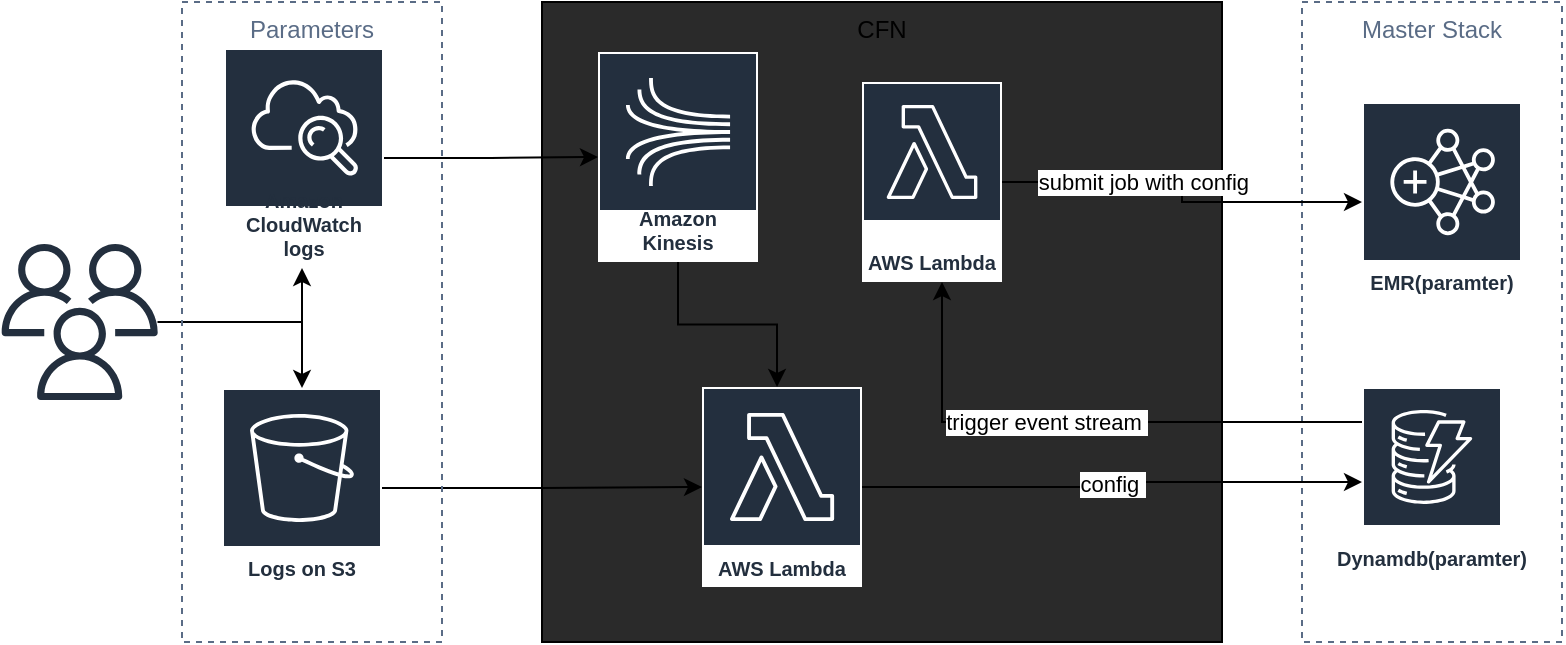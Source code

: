 <mxfile version="13.7.9" type="embed"><diagram id="7a2RZcK-Xr8AZXKaNGfy" name="Page-1"><mxGraphModel dx="1332" dy="695" grid="1" gridSize="10" guides="1" tooltips="1" connect="1" arrows="1" fold="1" page="1" pageScale="1" pageWidth="850" pageHeight="1100" math="0" shadow="0"><root><mxCell id="0"/><mxCell id="1" parent="0"/><mxCell id="aOXkhVarUdB6gYOYam7E-18" value="CFN&#10;" style="dashed=0;verticalAlign=top;fontStyle=0;fillColor=#2A2A2A;" parent="1" vertex="1"><mxGeometry x="300" y="170" width="340" height="320" as="geometry"/></mxCell><mxCell id="aOXkhVarUdB6gYOYam7E-27" value="Master Stack" style="fillColor=none;strokeColor=#5A6C86;dashed=1;verticalAlign=top;fontStyle=0;fontColor=#5A6C86;" parent="1" vertex="1"><mxGeometry x="680" y="170" width="130" height="320" as="geometry"/></mxCell><mxCell id="aOXkhVarUdB6gYOYam7E-7" style="edgeStyle=orthogonalEdgeStyle;rounded=0;orthogonalLoop=1;jettySize=auto;html=1;" parent="1" source="aOXkhVarUdB6gYOYam7E-25" target="aOXkhVarUdB6gYOYam7E-6" edge="1"><mxGeometry relative="1" as="geometry"><mxPoint x="280" y="240" as="sourcePoint"/></mxGeometry></mxCell><mxCell id="aOXkhVarUdB6gYOYam7E-4" style="edgeStyle=orthogonalEdgeStyle;rounded=0;orthogonalLoop=1;jettySize=auto;html=1;" parent="1" source="aOXkhVarUdB6gYOYam7E-24" target="aOXkhVarUdB6gYOYam7E-23" edge="1"><mxGeometry relative="1" as="geometry"><mxPoint x="230" y="470" as="sourcePoint"/><mxPoint x="400" y="551.16" as="targetPoint"/></mxGeometry></mxCell><mxCell id="aOXkhVarUdB6gYOYam7E-10" value="config&amp;nbsp;" style="edgeStyle=orthogonalEdgeStyle;rounded=0;orthogonalLoop=1;jettySize=auto;html=1;" parent="1" source="aOXkhVarUdB6gYOYam7E-23" target="aOXkhVarUdB6gYOYam7E-9" edge="1"><mxGeometry relative="1" as="geometry"><mxPoint x="475" y="545" as="sourcePoint"/></mxGeometry></mxCell><mxCell id="aOXkhVarUdB6gYOYam7E-8" value="" style="edgeStyle=orthogonalEdgeStyle;rounded=0;orthogonalLoop=1;jettySize=auto;html=1;entryX=0.469;entryY=0;entryDx=0;entryDy=0;entryPerimeter=0;" parent="1" source="aOXkhVarUdB6gYOYam7E-6" target="aOXkhVarUdB6gYOYam7E-23" edge="1"><mxGeometry relative="1" as="geometry"><mxPoint x="437.5" y="510" as="targetPoint"/></mxGeometry></mxCell><mxCell id="aOXkhVarUdB6gYOYam7E-6" value="Amazon Kinesis" style="outlineConnect=0;fontColor=#232F3E;gradientColor=none;strokeColor=#ffffff;fillColor=#232F3E;dashed=0;verticalLabelPosition=middle;verticalAlign=bottom;align=center;html=1;whiteSpace=wrap;fontSize=10;fontStyle=1;spacing=3;shape=mxgraph.aws4.productIcon;prIcon=mxgraph.aws4.kinesis;" parent="1" vertex="1"><mxGeometry x="328" y="195" width="80" height="105" as="geometry"/></mxCell><mxCell id="aOXkhVarUdB6gYOYam7E-13" value="trigger event stream&amp;nbsp;" style="edgeStyle=orthogonalEdgeStyle;rounded=0;orthogonalLoop=1;jettySize=auto;html=1;" parent="1" source="aOXkhVarUdB6gYOYam7E-9" target="aOXkhVarUdB6gYOYam7E-12" edge="1"><mxGeometry x="0.14" relative="1" as="geometry"><mxPoint x="760" y="363" as="sourcePoint"/><Array as="points"><mxPoint x="500" y="380"/></Array><mxPoint x="1" as="offset"/></mxGeometry></mxCell><mxCell id="aOXkhVarUdB6gYOYam7E-9" value="Dynamdb(paramter)" style="outlineConnect=0;fontColor=#232F3E;gradientColor=none;strokeColor=#ffffff;fillColor=#232F3E;dashed=0;verticalLabelPosition=middle;verticalAlign=bottom;align=center;html=1;whiteSpace=wrap;fontSize=10;fontStyle=1;spacing=3;shape=mxgraph.aws4.productIcon;prIcon=mxgraph.aws4.dynamodb;" parent="1" vertex="1"><mxGeometry x="710" y="362.5" width="70" height="95" as="geometry"/></mxCell><mxCell id="aOXkhVarUdB6gYOYam7E-16" style="edgeStyle=orthogonalEdgeStyle;rounded=0;orthogonalLoop=1;jettySize=auto;html=1;" parent="1" source="aOXkhVarUdB6gYOYam7E-12" target="aOXkhVarUdB6gYOYam7E-15" edge="1"><mxGeometry relative="1" as="geometry"/></mxCell><mxCell id="aOXkhVarUdB6gYOYam7E-17" value="submit job with config&amp;nbsp;" style="edgeLabel;html=1;align=center;verticalAlign=middle;resizable=0;points=[];" parent="aOXkhVarUdB6gYOYam7E-16" vertex="1" connectable="0"><mxGeometry x="-0.45" y="-1" relative="1" as="geometry"><mxPoint x="19" y="-1" as="offset"/></mxGeometry></mxCell><mxCell id="aOXkhVarUdB6gYOYam7E-12" value="AWS Lambda" style="outlineConnect=0;fontColor=#232F3E;gradientColor=none;strokeColor=#ffffff;fillColor=#232F3E;dashed=0;verticalLabelPosition=middle;verticalAlign=bottom;align=center;html=1;whiteSpace=wrap;fontSize=10;fontStyle=1;spacing=3;shape=mxgraph.aws4.productIcon;prIcon=mxgraph.aws4.lambda;" parent="1" vertex="1"><mxGeometry x="460" y="210" width="70" height="100" as="geometry"/></mxCell><mxCell id="aOXkhVarUdB6gYOYam7E-15" value="EMR(paramter)" style="outlineConnect=0;fontColor=#232F3E;gradientColor=none;strokeColor=#ffffff;fillColor=#232F3E;dashed=0;verticalLabelPosition=middle;verticalAlign=bottom;align=center;html=1;whiteSpace=wrap;fontSize=10;fontStyle=1;spacing=3;shape=mxgraph.aws4.productIcon;prIcon=mxgraph.aws4.emr;" parent="1" vertex="1"><mxGeometry x="710" y="220" width="80" height="100" as="geometry"/></mxCell><mxCell id="aOXkhVarUdB6gYOYam7E-20" style="edgeStyle=orthogonalEdgeStyle;rounded=0;orthogonalLoop=1;jettySize=auto;html=1;" parent="1" source="aOXkhVarUdB6gYOYam7E-19" target="aOXkhVarUdB6gYOYam7E-24" edge="1"><mxGeometry relative="1" as="geometry"><mxPoint x="131.467" y="430" as="targetPoint"/><Array as="points"><mxPoint x="180" y="330"/></Array></mxGeometry></mxCell><mxCell id="aOXkhVarUdB6gYOYam7E-21" style="edgeStyle=orthogonalEdgeStyle;rounded=0;orthogonalLoop=1;jettySize=auto;html=1;" parent="1" source="aOXkhVarUdB6gYOYam7E-19" target="aOXkhVarUdB6gYOYam7E-25" edge="1"><mxGeometry relative="1" as="geometry"><mxPoint x="220" y="270" as="targetPoint"/><Array as="points"><mxPoint x="180" y="330"/></Array></mxGeometry></mxCell><mxCell id="aOXkhVarUdB6gYOYam7E-19" value="" style="outlineConnect=0;fontColor=#232F3E;gradientColor=none;fillColor=#232F3E;strokeColor=none;dashed=0;verticalLabelPosition=bottom;verticalAlign=top;align=center;html=1;fontSize=12;fontStyle=0;aspect=fixed;pointerEvents=1;shape=mxgraph.aws4.users;" parent="1" vertex="1"><mxGeometry x="29.85" y="291" width="78" height="78" as="geometry"/></mxCell><mxCell id="aOXkhVarUdB6gYOYam7E-23" value="AWS Lambda" style="outlineConnect=0;fontColor=#232F3E;gradientColor=none;strokeColor=#ffffff;fillColor=#232F3E;dashed=0;verticalLabelPosition=middle;verticalAlign=bottom;align=center;html=1;whiteSpace=wrap;fontSize=10;fontStyle=1;spacing=3;shape=mxgraph.aws4.productIcon;prIcon=mxgraph.aws4.lambda;" parent="1" vertex="1"><mxGeometry x="380" y="362.5" width="80" height="100" as="geometry"/></mxCell><mxCell id="aOXkhVarUdB6gYOYam7E-24" value="Logs on S3" style="outlineConnect=0;fontColor=#232F3E;gradientColor=none;strokeColor=#ffffff;fillColor=#232F3E;dashed=0;verticalLabelPosition=middle;verticalAlign=bottom;align=center;html=1;whiteSpace=wrap;fontSize=10;fontStyle=1;spacing=3;shape=mxgraph.aws4.productIcon;prIcon=mxgraph.aws4.s3;" parent="1" vertex="1"><mxGeometry x="140" y="363" width="80" height="100" as="geometry"/></mxCell><mxCell id="aOXkhVarUdB6gYOYam7E-25" value="Amazon CloudWatch logs" style="outlineConnect=0;fontColor=#232F3E;gradientColor=none;strokeColor=#ffffff;fillColor=#232F3E;dashed=0;verticalLabelPosition=middle;verticalAlign=bottom;align=center;html=1;whiteSpace=wrap;fontSize=10;fontStyle=1;spacing=3;shape=mxgraph.aws4.productIcon;prIcon=mxgraph.aws4.cloudwatch;" parent="1" vertex="1"><mxGeometry x="141" y="193" width="80" height="110" as="geometry"/></mxCell><mxCell id="aOXkhVarUdB6gYOYam7E-26" value="Parameters" style="fillColor=none;strokeColor=#5A6C86;dashed=1;verticalAlign=top;fontStyle=0;fontColor=#5A6C86;" parent="1" vertex="1"><mxGeometry x="120" y="170" width="130" height="320" as="geometry"/></mxCell></root></mxGraphModel></diagram></mxfile>